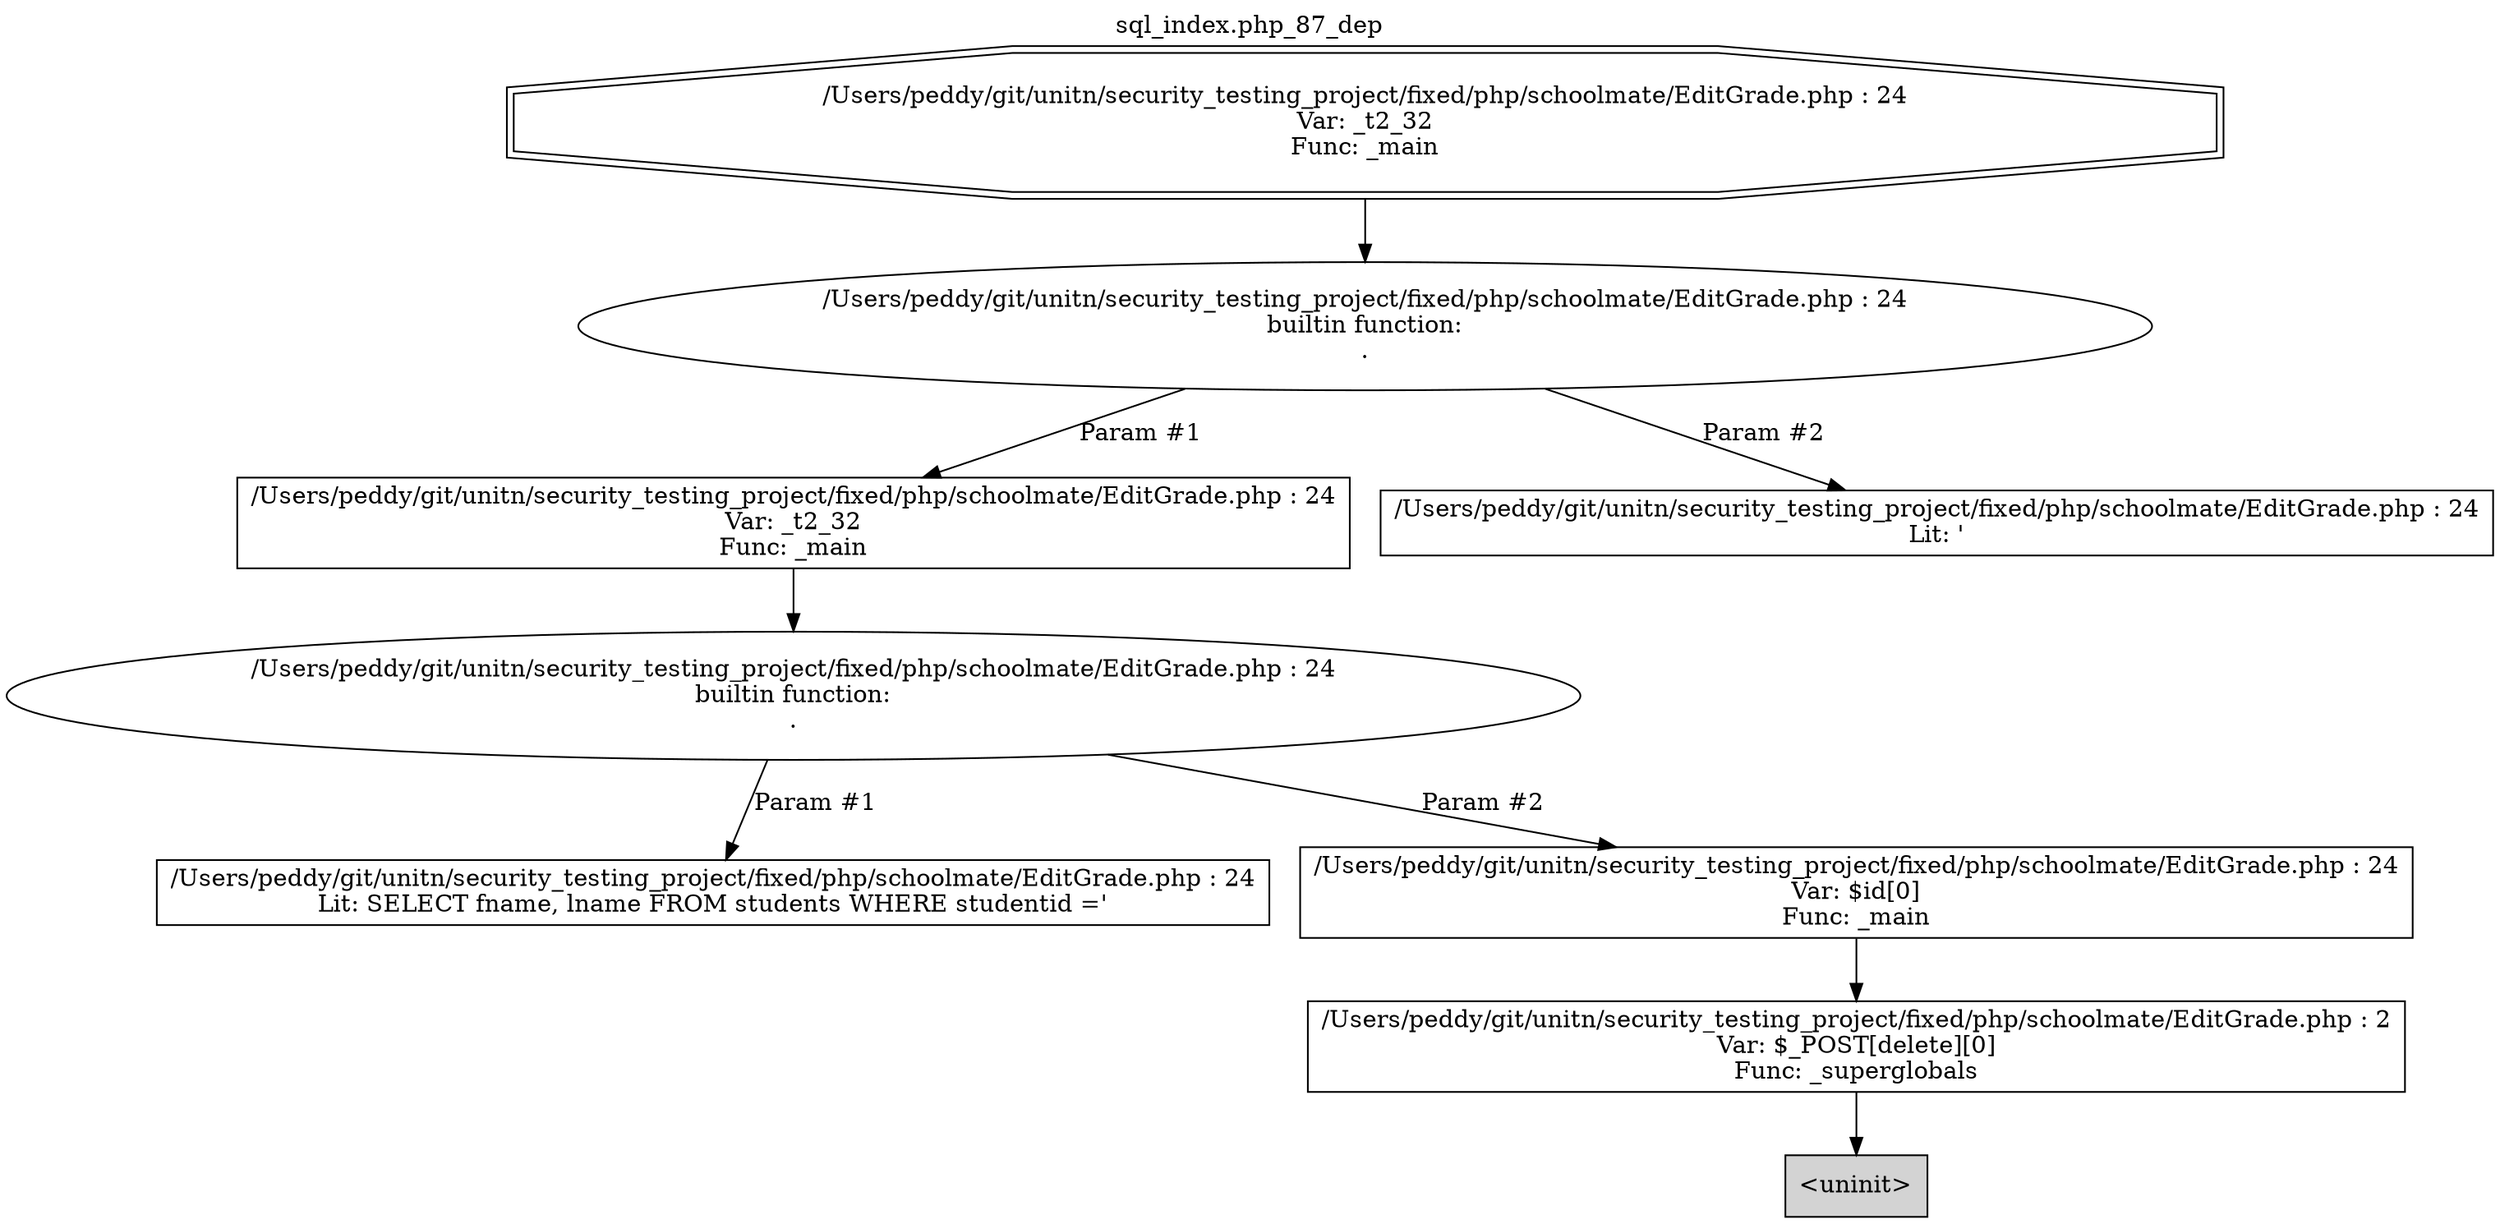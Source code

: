 digraph cfg {
  label="sql_index.php_87_dep";
  labelloc=t;
  n1 [shape=doubleoctagon, label="/Users/peddy/git/unitn/security_testing_project/fixed/php/schoolmate/EditGrade.php : 24\nVar: _t2_32\nFunc: _main\n"];
  n2 [shape=ellipse, label="/Users/peddy/git/unitn/security_testing_project/fixed/php/schoolmate/EditGrade.php : 24\nbuiltin function:\n.\n"];
  n3 [shape=box, label="/Users/peddy/git/unitn/security_testing_project/fixed/php/schoolmate/EditGrade.php : 24\nVar: _t2_32\nFunc: _main\n"];
  n4 [shape=ellipse, label="/Users/peddy/git/unitn/security_testing_project/fixed/php/schoolmate/EditGrade.php : 24\nbuiltin function:\n.\n"];
  n5 [shape=box, label="/Users/peddy/git/unitn/security_testing_project/fixed/php/schoolmate/EditGrade.php : 24\nLit: SELECT fname, lname FROM students WHERE studentid ='\n"];
  n6 [shape=box, label="/Users/peddy/git/unitn/security_testing_project/fixed/php/schoolmate/EditGrade.php : 24\nVar: $id[0]\nFunc: _main\n"];
  n7 [shape=box, label="/Users/peddy/git/unitn/security_testing_project/fixed/php/schoolmate/EditGrade.php : 2\nVar: $_POST[delete][0]\nFunc: _superglobals\n"];
  n8 [shape=box, label="<uninit>",style=filled];
  n9 [shape=box, label="/Users/peddy/git/unitn/security_testing_project/fixed/php/schoolmate/EditGrade.php : 24\nLit: '\n"];
  n1 -> n2;
  n3 -> n4;
  n4 -> n5[label="Param #1"];
  n4 -> n6[label="Param #2"];
  n7 -> n8;
  n6 -> n7;
  n2 -> n3[label="Param #1"];
  n2 -> n9[label="Param #2"];
}
